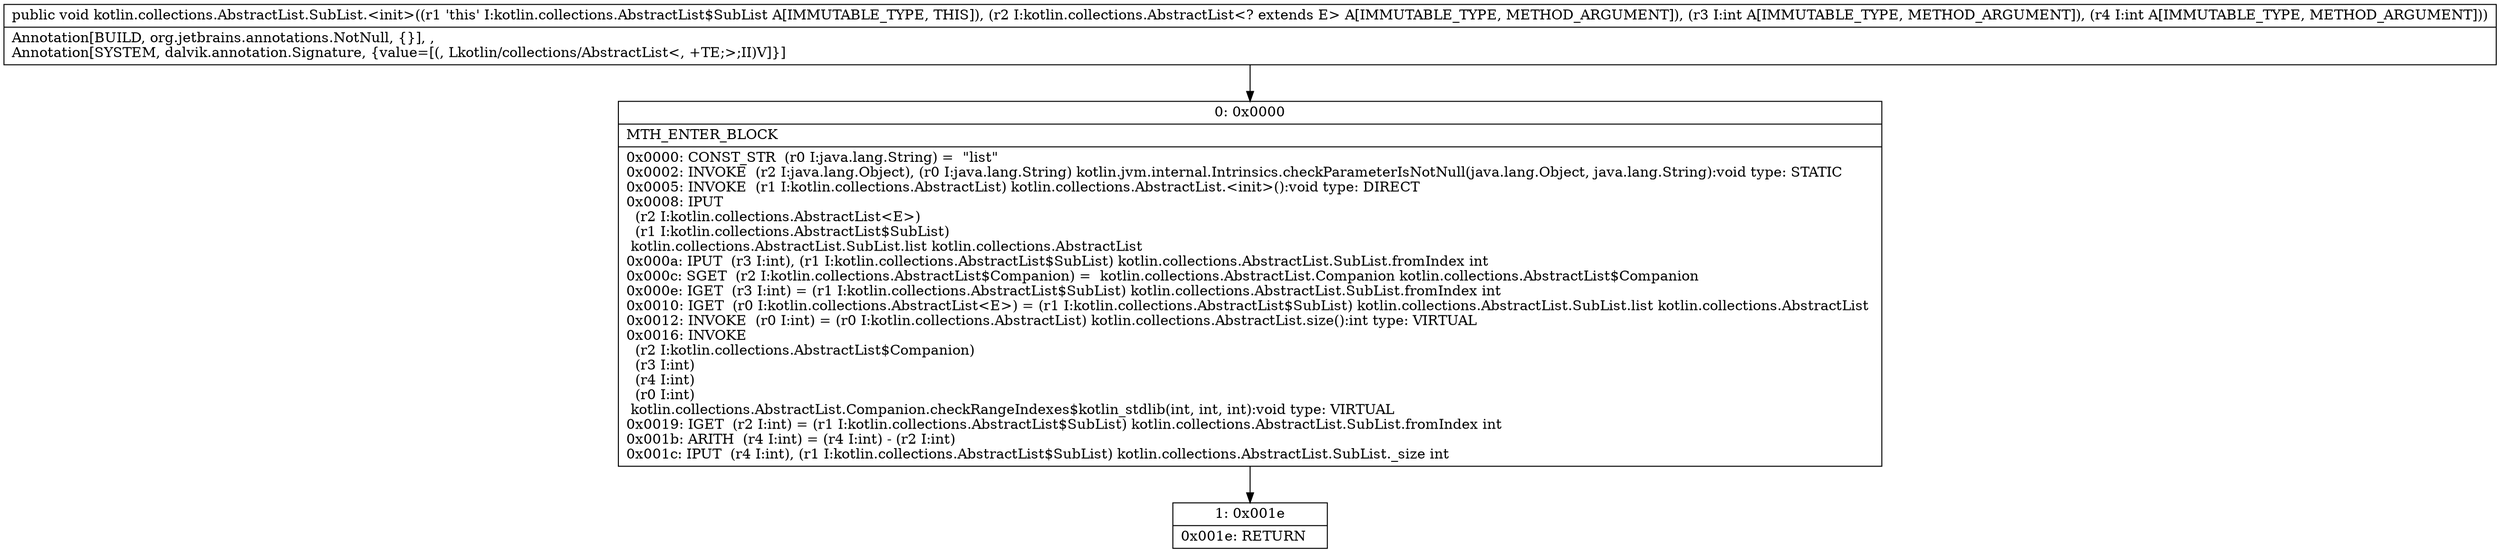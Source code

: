 digraph "CFG forkotlin.collections.AbstractList.SubList.\<init\>(Lkotlin\/collections\/AbstractList;II)V" {
Node_0 [shape=record,label="{0\:\ 0x0000|MTH_ENTER_BLOCK\l|0x0000: CONST_STR  (r0 I:java.lang.String) =  \"list\" \l0x0002: INVOKE  (r2 I:java.lang.Object), (r0 I:java.lang.String) kotlin.jvm.internal.Intrinsics.checkParameterIsNotNull(java.lang.Object, java.lang.String):void type: STATIC \l0x0005: INVOKE  (r1 I:kotlin.collections.AbstractList) kotlin.collections.AbstractList.\<init\>():void type: DIRECT \l0x0008: IPUT  \l  (r2 I:kotlin.collections.AbstractList\<E\>)\l  (r1 I:kotlin.collections.AbstractList$SubList)\l kotlin.collections.AbstractList.SubList.list kotlin.collections.AbstractList \l0x000a: IPUT  (r3 I:int), (r1 I:kotlin.collections.AbstractList$SubList) kotlin.collections.AbstractList.SubList.fromIndex int \l0x000c: SGET  (r2 I:kotlin.collections.AbstractList$Companion) =  kotlin.collections.AbstractList.Companion kotlin.collections.AbstractList$Companion \l0x000e: IGET  (r3 I:int) = (r1 I:kotlin.collections.AbstractList$SubList) kotlin.collections.AbstractList.SubList.fromIndex int \l0x0010: IGET  (r0 I:kotlin.collections.AbstractList\<E\>) = (r1 I:kotlin.collections.AbstractList$SubList) kotlin.collections.AbstractList.SubList.list kotlin.collections.AbstractList \l0x0012: INVOKE  (r0 I:int) = (r0 I:kotlin.collections.AbstractList) kotlin.collections.AbstractList.size():int type: VIRTUAL \l0x0016: INVOKE  \l  (r2 I:kotlin.collections.AbstractList$Companion)\l  (r3 I:int)\l  (r4 I:int)\l  (r0 I:int)\l kotlin.collections.AbstractList.Companion.checkRangeIndexes$kotlin_stdlib(int, int, int):void type: VIRTUAL \l0x0019: IGET  (r2 I:int) = (r1 I:kotlin.collections.AbstractList$SubList) kotlin.collections.AbstractList.SubList.fromIndex int \l0x001b: ARITH  (r4 I:int) = (r4 I:int) \- (r2 I:int) \l0x001c: IPUT  (r4 I:int), (r1 I:kotlin.collections.AbstractList$SubList) kotlin.collections.AbstractList.SubList._size int \l}"];
Node_1 [shape=record,label="{1\:\ 0x001e|0x001e: RETURN   \l}"];
MethodNode[shape=record,label="{public void kotlin.collections.AbstractList.SubList.\<init\>((r1 'this' I:kotlin.collections.AbstractList$SubList A[IMMUTABLE_TYPE, THIS]), (r2 I:kotlin.collections.AbstractList\<? extends E\> A[IMMUTABLE_TYPE, METHOD_ARGUMENT]), (r3 I:int A[IMMUTABLE_TYPE, METHOD_ARGUMENT]), (r4 I:int A[IMMUTABLE_TYPE, METHOD_ARGUMENT]))  | Annotation[BUILD, org.jetbrains.annotations.NotNull, \{\}], , \lAnnotation[SYSTEM, dalvik.annotation.Signature, \{value=[(, Lkotlin\/collections\/AbstractList\<, +TE;\>;II)V]\}]\l}"];
MethodNode -> Node_0;
Node_0 -> Node_1;
}

